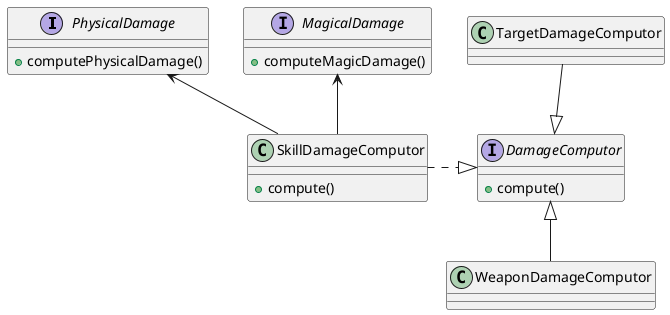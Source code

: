 @startuml adapter-pattern

interface PhysicalDamage {
  + computePhysicalDamage()
}

interface MagicalDamage {
  + computeMagicDamage()
}

interface DamageComputor {
  + compute()
}

class SkillDamageComputor {
  + compute()
}

class TargetDamageComputor

class WeaponDamageComputor

DamageComputor <|.left. SkillDamageComputor
DamageComputor <|-up- TargetDamageComputor
DamageComputor <|-- WeaponDamageComputor

SkillDamageComputor -up-> PhysicalDamage
MagicalDamage <-down- SkillDamageComputor

@enduml